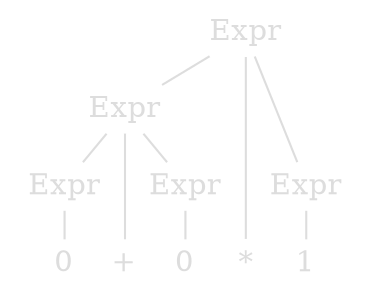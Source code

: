 graph {
    bgcolor="transparent";
    ranksep=0.2;
    nodesep=0.01;
    node [shape=none, height=0.3, label=Expr, color="#dddddd", fontcolor="#dddddd"];
    edge [color="#dddddd", fontcolor="#dddddd"];
    Add; Mul; Zero1; Zero2; One1;
    {
      rank="same";
      Node [label=0, width=0.3];
      Z1; Z2;
      O1 [label=1];
      Plus [label="+"];
      Star [label="*"];
    }
    Add -- Zero1; Add -- Plus [weight=10]; Add -- Zero2;
    Zero1 -- Z1 [weight=10];
    Zero2 -- Z2 [weight=10];
    Mul -- Add; Mul -- Star [weight=10]; Mul -- One1;
    One1 -- O1 [weight=10];
    edge [style=invis, len=0.02];
    Z1 -- Plus -- Z2 -- Star -- O1;
}